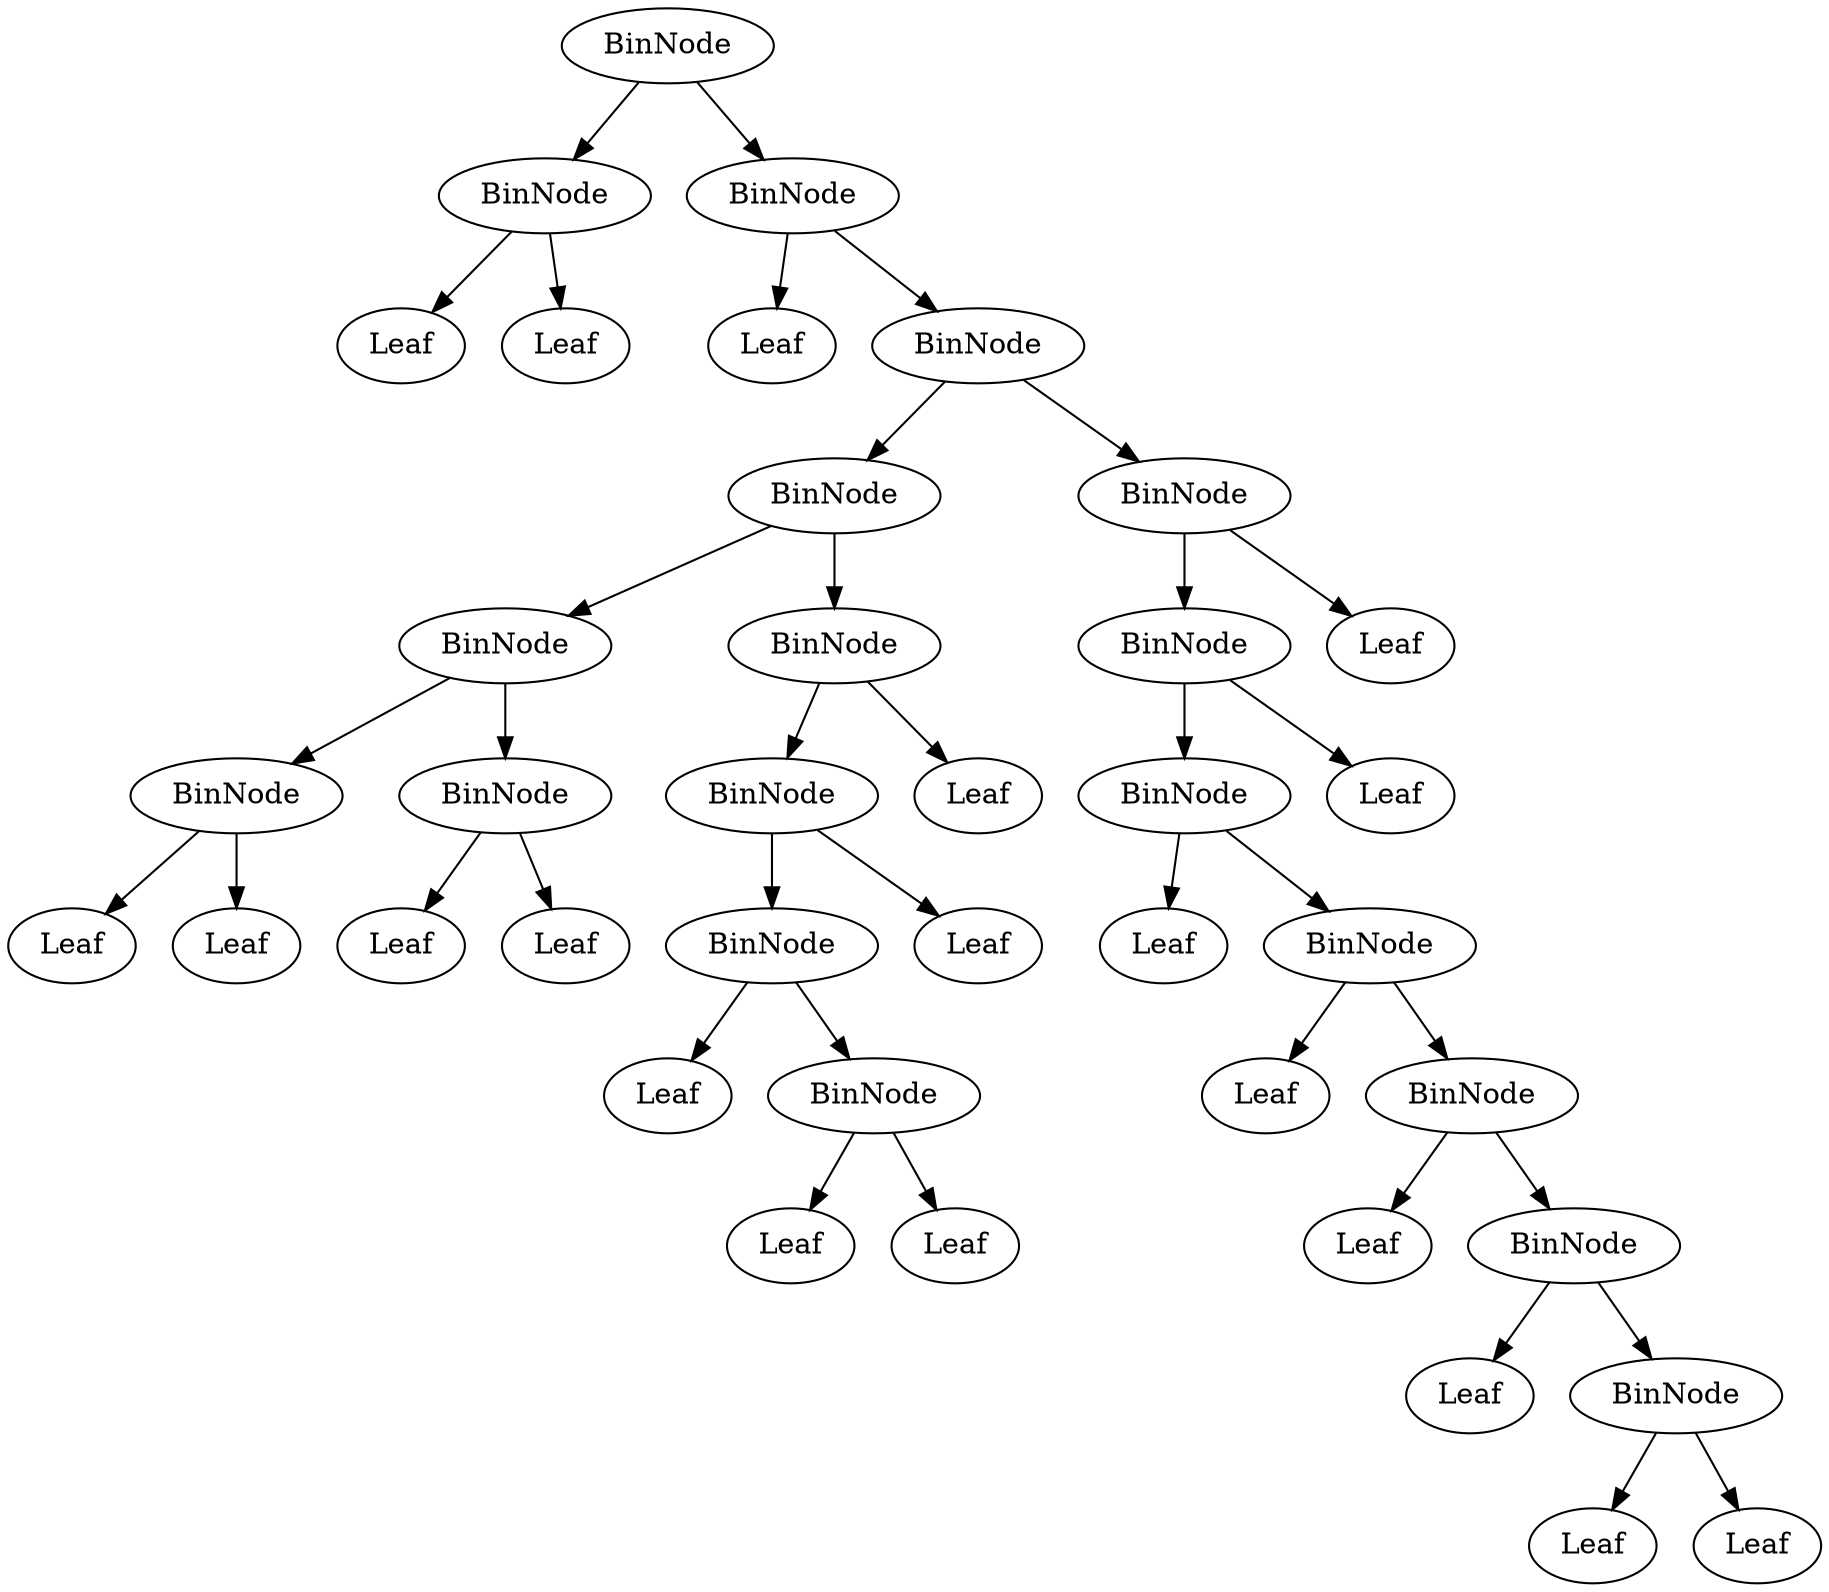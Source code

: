 digraph {
  1 [label="BinNode"];
  2 [label="BinNode"];
  4 [label="Leaf"];
  5 [label="Leaf"];
  3 [label="BinNode"];
  6 [label="Leaf"];
  7 [label="BinNode"];
  8 [label="BinNode"];
  10 [label="BinNode"];
  14 [label="BinNode"];
  20 [label="Leaf"];
  21 [label="Leaf"];
  15 [label="BinNode"];
  22 [label="Leaf"];
  23 [label="Leaf"];
  11 [label="BinNode"];
  16 [label="BinNode"];
  24 [label="BinNode"];
  28 [label="Leaf"];
  29 [label="BinNode"];
  32 [label="Leaf"];
  33 [label="Leaf"];
  25 [label="Leaf"];
  17 [label="Leaf"];
  9 [label="BinNode"];
  12 [label="BinNode"];
  18 [label="BinNode"];
  26 [label="Leaf"];
  27 [label="BinNode"];
  30 [label="Leaf"];
  31 [label="BinNode"];
  34 [label="Leaf"];
  35 [label="BinNode"];
  36 [label="Leaf"];
  37 [label="BinNode"];
  38 [label="Leaf"];
  39 [label="Leaf"];
  19 [label="Leaf"];
  13 [label="Leaf"];
  1 -> 2;
    2 -> 4;
    2 -> 5;
  1 -> 3;
    3 -> 6;
    3 -> 7;
      7 -> 8;
        8 -> 10;
          10 -> 14;
            14 -> 20;
            14 -> 21;
          10 -> 15;
            15 -> 22;
            15 -> 23;
        8 -> 11;
          11 -> 16;
            16 -> 24;
              24 -> 28;
              24 -> 29;
                29 -> 32;
                29 -> 33;
            16 -> 25;
          11 -> 17;
      7 -> 9;
        9 -> 12;
          12 -> 18;
            18 -> 26;
            18 -> 27;
              27 -> 30;
              27 -> 31;
                31 -> 34;
                31 -> 35;
                  35 -> 36;
                  35 -> 37;
                    37 -> 38;
                    37 -> 39;
          12 -> 19;
        9 -> 13;
}
